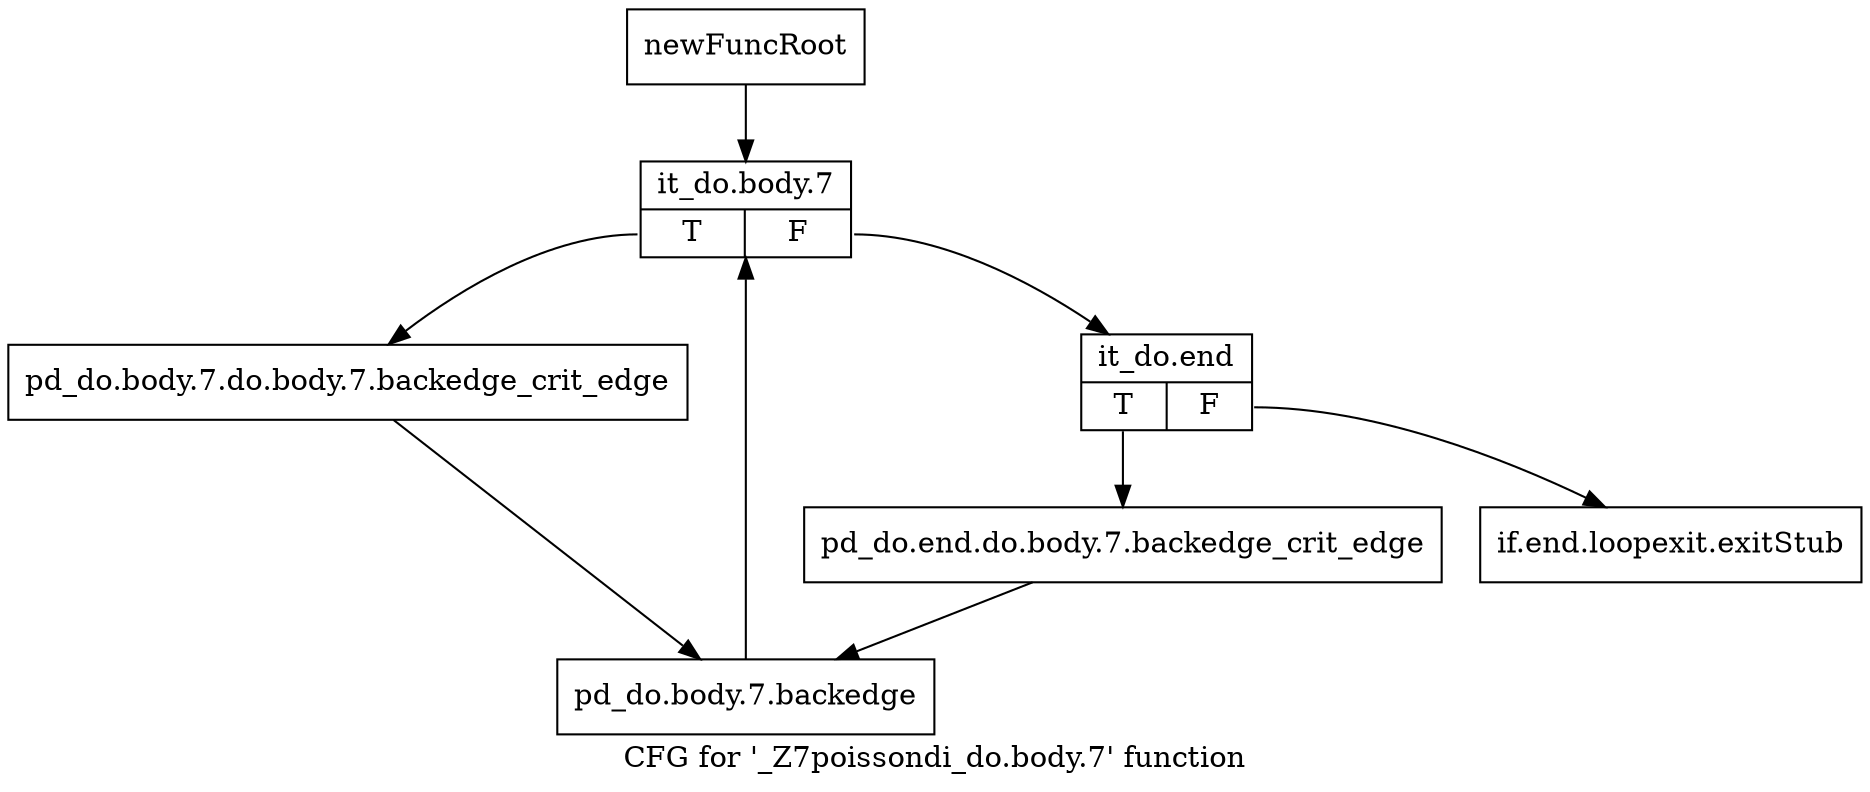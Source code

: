 digraph "CFG for '_Z7poissondi_do.body.7' function" {
	label="CFG for '_Z7poissondi_do.body.7' function";

	Node0x21b3990 [shape=record,label="{newFuncRoot}"];
	Node0x21b3990 -> Node0x21b3a30;
	Node0x21b39e0 [shape=record,label="{if.end.loopexit.exitStub}"];
	Node0x21b3a30 [shape=record,label="{it_do.body.7|{<s0>T|<s1>F}}"];
	Node0x21b3a30:s0 -> Node0x21b3b20;
	Node0x21b3a30:s1 -> Node0x21b3a80;
	Node0x21b3a80 [shape=record,label="{it_do.end|{<s0>T|<s1>F}}"];
	Node0x21b3a80:s0 -> Node0x21b3ad0;
	Node0x21b3a80:s1 -> Node0x21b39e0;
	Node0x21b3ad0 [shape=record,label="{pd_do.end.do.body.7.backedge_crit_edge}"];
	Node0x21b3ad0 -> Node0x21b3b70;
	Node0x21b3b20 [shape=record,label="{pd_do.body.7.do.body.7.backedge_crit_edge}"];
	Node0x21b3b20 -> Node0x21b3b70;
	Node0x21b3b70 [shape=record,label="{pd_do.body.7.backedge}"];
	Node0x21b3b70 -> Node0x21b3a30;
}
